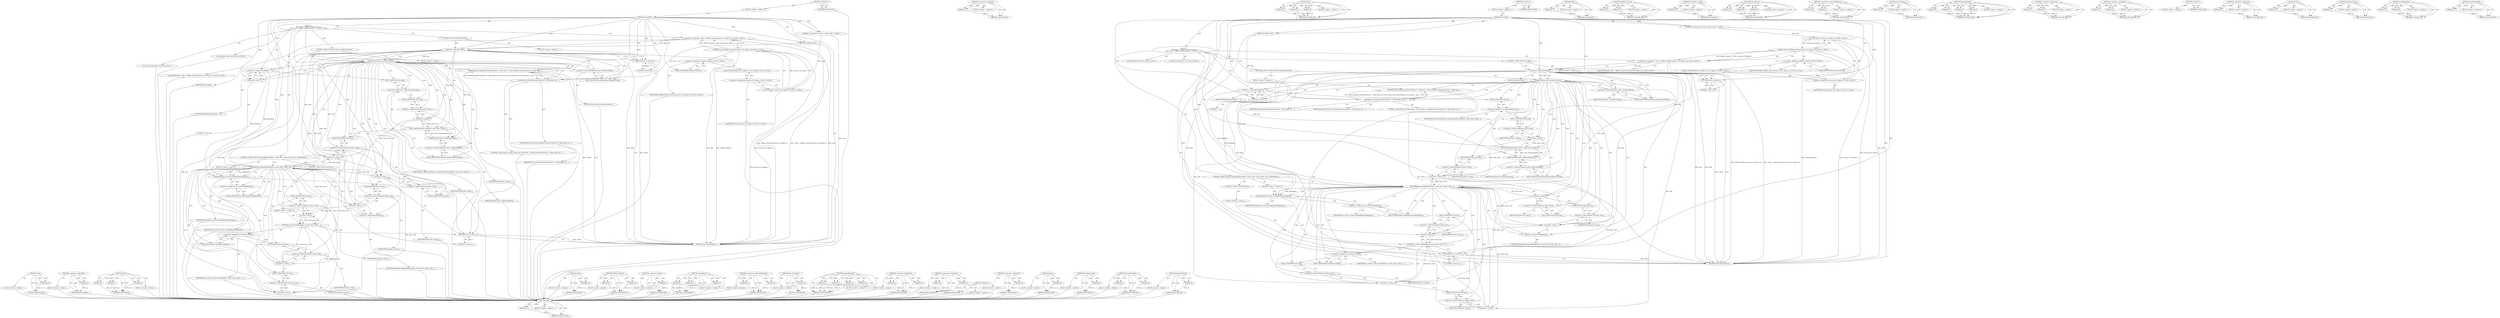 digraph "blobDataHandle" {
vulnerable_193 [label=<(METHOD,size)>];
vulnerable_194 [label=<(PARAM,p1)>];
vulnerable_195 [label=<(BLOCK,&lt;empty&gt;,&lt;empty&gt;)>];
vulnerable_196 [label=<(METHOD_RETURN,ANY)>];
vulnerable_145 [label=<(METHOD,&lt;operator&gt;.logicalNot)>];
vulnerable_146 [label=<(PARAM,p1)>];
vulnerable_147 [label=<(BLOCK,&lt;empty&gt;,&lt;empty&gt;)>];
vulnerable_148 [label=<(METHOD_RETURN,ANY)>];
vulnerable_168 [label=<(METHOD,add)>];
vulnerable_169 [label=<(PARAM,p1)>];
vulnerable_170 [label=<(PARAM,p2)>];
vulnerable_171 [label=<(PARAM,p3)>];
vulnerable_172 [label=<(BLOCK,&lt;empty&gt;,&lt;empty&gt;)>];
vulnerable_173 [label=<(METHOD_RETURN,ANY)>];
vulnerable_6 [label=<(METHOD,&lt;global&gt;)<SUB>1</SUB>>];
vulnerable_7 [label=<(BLOCK,&lt;empty&gt;,&lt;empty&gt;)<SUB>1</SUB>>];
vulnerable_8 [label=<(METHOD,writeBlob)<SUB>1</SUB>>];
vulnerable_9 [label="<(PARAM,v8::Handle&lt;v8::Value&gt; value)<SUB>1</SUB>>"];
vulnerable_10 [label=<(PARAM,StateBase* next)<SUB>1</SUB>>];
vulnerable_11 [label="<(BLOCK,{
        Blob* blob = V8Blob::toNative(value.A...,{
        Blob* blob = V8Blob::toNative(value.A...)<SUB>2</SUB>>"];
vulnerable_12 [label="<(LOCAL,Blob* blob: Blob*)<SUB>3</SUB>>"];
vulnerable_13 [label="<(&lt;operator&gt;.assignment,* blob = V8Blob::toNative(value.As&lt;v8::Object&gt;()))<SUB>3</SUB>>"];
vulnerable_14 [label="<(IDENTIFIER,blob,* blob = V8Blob::toNative(value.As&lt;v8::Object&gt;()))<SUB>3</SUB>>"];
vulnerable_15 [label="<(V8Blob.toNative,V8Blob::toNative(value.As&lt;v8::Object&gt;()))<SUB>3</SUB>>"];
vulnerable_16 [label="<(&lt;operator&gt;.fieldAccess,V8Blob::toNative)<SUB>3</SUB>>"];
vulnerable_17 [label="<(IDENTIFIER,V8Blob,V8Blob::toNative(value.As&lt;v8::Object&gt;()))<SUB>3</SUB>>"];
vulnerable_18 [label=<(FIELD_IDENTIFIER,toNative,toNative)<SUB>3</SUB>>];
vulnerable_19 [label="<(As&lt;v8.Object&gt;,value.As&lt;v8::Object&gt;())<SUB>3</SUB>>"];
vulnerable_20 [label="<(&lt;operator&gt;.fieldAccess,value.As&lt;v8::Object&gt;)<SUB>3</SUB>>"];
vulnerable_21 [label="<(IDENTIFIER,value,value.As&lt;v8::Object&gt;())<SUB>3</SUB>>"];
vulnerable_22 [label="<(FIELD_IDENTIFIER,As&lt;v8::Object&gt;,As&lt;v8::Object&gt;)<SUB>3</SUB>>"];
vulnerable_23 [label=<(CONTROL_STRUCTURE,IF,if (!blob))<SUB>4</SUB>>];
vulnerable_24 [label=<(&lt;operator&gt;.logicalNot,!blob)<SUB>4</SUB>>];
vulnerable_25 [label=<(IDENTIFIER,blob,!blob)<SUB>4</SUB>>];
vulnerable_26 [label=<(BLOCK,&lt;empty&gt;,&lt;empty&gt;)<SUB>5</SUB>>];
vulnerable_27 [label=<(RETURN,return 0;,return 0;)<SUB>5</SUB>>];
vulnerable_28 [label=<(LITERAL,0,return 0;)<SUB>5</SUB>>];
vulnerable_29 [label=<(CONTROL_STRUCTURE,IF,if (blob-&gt;hasBeenClosed()))<SUB>6</SUB>>];
vulnerable_30 [label=<(hasBeenClosed,blob-&gt;hasBeenClosed())<SUB>6</SUB>>];
vulnerable_31 [label=<(&lt;operator&gt;.indirectFieldAccess,blob-&gt;hasBeenClosed)<SUB>6</SUB>>];
vulnerable_32 [label=<(IDENTIFIER,blob,blob-&gt;hasBeenClosed())<SUB>6</SUB>>];
vulnerable_33 [label=<(FIELD_IDENTIFIER,hasBeenClosed,hasBeenClosed)<SUB>6</SUB>>];
vulnerable_34 [label=<(BLOCK,&lt;empty&gt;,&lt;empty&gt;)<SUB>7</SUB>>];
vulnerable_35 [label=<(RETURN,return handleError(DataCloneError, &quot;A Blob obje...,return handleError(DataCloneError, &quot;A Blob obje...)<SUB>7</SUB>>];
vulnerable_36 [label=<(handleError,handleError(DataCloneError, &quot;A Blob object has ...)<SUB>7</SUB>>];
vulnerable_37 [label=<(IDENTIFIER,DataCloneError,handleError(DataCloneError, &quot;A Blob object has ...)<SUB>7</SUB>>];
vulnerable_38 [label=<(LITERAL,&quot;A Blob object has been closed, and could there...,handleError(DataCloneError, &quot;A Blob object has ...)<SUB>7</SUB>>];
vulnerable_39 [label=<(IDENTIFIER,next,handleError(DataCloneError, &quot;A Blob object has ...)<SUB>7</SUB>>];
vulnerable_40 [label="<(LOCAL,int blobIndex: int)<SUB>8</SUB>>"];
vulnerable_41 [label=<(&lt;operator&gt;.assignment,blobIndex = -1)<SUB>8</SUB>>];
vulnerable_42 [label=<(IDENTIFIER,blobIndex,blobIndex = -1)<SUB>8</SUB>>];
vulnerable_43 [label=<(&lt;operator&gt;.minus,-1)<SUB>8</SUB>>];
vulnerable_44 [label=<(LITERAL,1,-1)<SUB>8</SUB>>];
vulnerable_45 [label=<(add,m_blobDataHandles.add(blob-&gt;uuid(), blob-&gt;blobD...)<SUB>9</SUB>>];
vulnerable_46 [label=<(&lt;operator&gt;.fieldAccess,m_blobDataHandles.add)<SUB>9</SUB>>];
vulnerable_47 [label=<(IDENTIFIER,m_blobDataHandles,m_blobDataHandles.add(blob-&gt;uuid(), blob-&gt;blobD...)<SUB>9</SUB>>];
vulnerable_48 [label=<(FIELD_IDENTIFIER,add,add)<SUB>9</SUB>>];
vulnerable_49 [label=<(uuid,blob-&gt;uuid())<SUB>9</SUB>>];
vulnerable_50 [label=<(&lt;operator&gt;.indirectFieldAccess,blob-&gt;uuid)<SUB>9</SUB>>];
vulnerable_51 [label=<(IDENTIFIER,blob,blob-&gt;uuid())<SUB>9</SUB>>];
vulnerable_52 [label=<(FIELD_IDENTIFIER,uuid,uuid)<SUB>9</SUB>>];
vulnerable_53 [label=<(blobDataHandle,blob-&gt;blobDataHandle())<SUB>9</SUB>>];
vulnerable_54 [label=<(&lt;operator&gt;.indirectFieldAccess,blob-&gt;blobDataHandle)<SUB>9</SUB>>];
vulnerable_55 [label=<(IDENTIFIER,blob,blob-&gt;blobDataHandle())<SUB>9</SUB>>];
vulnerable_56 [label=<(FIELD_IDENTIFIER,blobDataHandle,blobDataHandle)<SUB>9</SUB>>];
vulnerable_57 [label=<(CONTROL_STRUCTURE,IF,if (appendBlobInfo(blob-&gt;uuid(), blob-&gt;type(), blob-&gt;size(), &amp;blobIndex)))<SUB>10</SUB>>];
vulnerable_58 [label=<(appendBlobInfo,appendBlobInfo(blob-&gt;uuid(), blob-&gt;type(), blob...)<SUB>10</SUB>>];
vulnerable_59 [label=<(uuid,blob-&gt;uuid())<SUB>10</SUB>>];
vulnerable_60 [label=<(&lt;operator&gt;.indirectFieldAccess,blob-&gt;uuid)<SUB>10</SUB>>];
vulnerable_61 [label=<(IDENTIFIER,blob,blob-&gt;uuid())<SUB>10</SUB>>];
vulnerable_62 [label=<(FIELD_IDENTIFIER,uuid,uuid)<SUB>10</SUB>>];
vulnerable_63 [label=<(type,blob-&gt;type())<SUB>10</SUB>>];
vulnerable_64 [label=<(&lt;operator&gt;.indirectFieldAccess,blob-&gt;type)<SUB>10</SUB>>];
vulnerable_65 [label=<(IDENTIFIER,blob,blob-&gt;type())<SUB>10</SUB>>];
vulnerable_66 [label=<(FIELD_IDENTIFIER,type,type)<SUB>10</SUB>>];
vulnerable_67 [label=<(size,blob-&gt;size())<SUB>10</SUB>>];
vulnerable_68 [label=<(&lt;operator&gt;.indirectFieldAccess,blob-&gt;size)<SUB>10</SUB>>];
vulnerable_69 [label=<(IDENTIFIER,blob,blob-&gt;size())<SUB>10</SUB>>];
vulnerable_70 [label=<(FIELD_IDENTIFIER,size,size)<SUB>10</SUB>>];
vulnerable_71 [label=<(&lt;operator&gt;.addressOf,&amp;blobIndex)<SUB>10</SUB>>];
vulnerable_72 [label=<(IDENTIFIER,blobIndex,appendBlobInfo(blob-&gt;uuid(), blob-&gt;type(), blob...)<SUB>10</SUB>>];
vulnerable_73 [label=<(BLOCK,&lt;empty&gt;,&lt;empty&gt;)<SUB>11</SUB>>];
vulnerable_74 [label=<(writeBlobIndex,m_writer.writeBlobIndex(blobIndex))<SUB>11</SUB>>];
vulnerable_75 [label=<(&lt;operator&gt;.fieldAccess,m_writer.writeBlobIndex)<SUB>11</SUB>>];
vulnerable_76 [label=<(IDENTIFIER,m_writer,m_writer.writeBlobIndex(blobIndex))<SUB>11</SUB>>];
vulnerable_77 [label=<(FIELD_IDENTIFIER,writeBlobIndex,writeBlobIndex)<SUB>11</SUB>>];
vulnerable_78 [label=<(IDENTIFIER,blobIndex,m_writer.writeBlobIndex(blobIndex))<SUB>11</SUB>>];
vulnerable_79 [label=<(CONTROL_STRUCTURE,ELSE,else)<SUB>13</SUB>>];
vulnerable_80 [label=<(BLOCK,&lt;empty&gt;,&lt;empty&gt;)<SUB>13</SUB>>];
vulnerable_81 [label=<(writeBlob,m_writer.writeBlob(blob-&gt;uuid(), blob-&gt;type(), ...)<SUB>13</SUB>>];
vulnerable_82 [label=<(&lt;operator&gt;.fieldAccess,m_writer.writeBlob)<SUB>13</SUB>>];
vulnerable_83 [label=<(IDENTIFIER,m_writer,m_writer.writeBlob(blob-&gt;uuid(), blob-&gt;type(), ...)<SUB>13</SUB>>];
vulnerable_84 [label=<(FIELD_IDENTIFIER,writeBlob,writeBlob)<SUB>13</SUB>>];
vulnerable_85 [label=<(uuid,blob-&gt;uuid())<SUB>13</SUB>>];
vulnerable_86 [label=<(&lt;operator&gt;.indirectFieldAccess,blob-&gt;uuid)<SUB>13</SUB>>];
vulnerable_87 [label=<(IDENTIFIER,blob,blob-&gt;uuid())<SUB>13</SUB>>];
vulnerable_88 [label=<(FIELD_IDENTIFIER,uuid,uuid)<SUB>13</SUB>>];
vulnerable_89 [label=<(type,blob-&gt;type())<SUB>13</SUB>>];
vulnerable_90 [label=<(&lt;operator&gt;.indirectFieldAccess,blob-&gt;type)<SUB>13</SUB>>];
vulnerable_91 [label=<(IDENTIFIER,blob,blob-&gt;type())<SUB>13</SUB>>];
vulnerable_92 [label=<(FIELD_IDENTIFIER,type,type)<SUB>13</SUB>>];
vulnerable_93 [label=<(size,blob-&gt;size())<SUB>13</SUB>>];
vulnerable_94 [label=<(&lt;operator&gt;.indirectFieldAccess,blob-&gt;size)<SUB>13</SUB>>];
vulnerable_95 [label=<(IDENTIFIER,blob,blob-&gt;size())<SUB>13</SUB>>];
vulnerable_96 [label=<(FIELD_IDENTIFIER,size,size)<SUB>13</SUB>>];
vulnerable_97 [label=<(RETURN,return 0;,return 0;)<SUB>14</SUB>>];
vulnerable_98 [label=<(LITERAL,0,return 0;)<SUB>14</SUB>>];
vulnerable_99 [label=<(METHOD_RETURN,StateBase)<SUB>1</SUB>>];
vulnerable_101 [label=<(METHOD_RETURN,ANY)<SUB>1</SUB>>];
vulnerable_174 [label=<(METHOD,uuid)>];
vulnerable_175 [label=<(PARAM,p1)>];
vulnerable_176 [label=<(BLOCK,&lt;empty&gt;,&lt;empty&gt;)>];
vulnerable_177 [label=<(METHOD_RETURN,ANY)>];
vulnerable_131 [label=<(METHOD,V8Blob.toNative)>];
vulnerable_132 [label=<(PARAM,p1)>];
vulnerable_133 [label=<(PARAM,p2)>];
vulnerable_134 [label=<(BLOCK,&lt;empty&gt;,&lt;empty&gt;)>];
vulnerable_135 [label=<(METHOD_RETURN,ANY)>];
vulnerable_164 [label=<(METHOD,&lt;operator&gt;.minus)>];
vulnerable_165 [label=<(PARAM,p1)>];
vulnerable_166 [label=<(BLOCK,&lt;empty&gt;,&lt;empty&gt;)>];
vulnerable_167 [label=<(METHOD_RETURN,ANY)>];
vulnerable_158 [label=<(METHOD,handleError)>];
vulnerable_159 [label=<(PARAM,p1)>];
vulnerable_160 [label=<(PARAM,p2)>];
vulnerable_161 [label=<(PARAM,p3)>];
vulnerable_162 [label=<(BLOCK,&lt;empty&gt;,&lt;empty&gt;)>];
vulnerable_163 [label=<(METHOD_RETURN,ANY)>];
vulnerable_153 [label=<(METHOD,&lt;operator&gt;.indirectFieldAccess)>];
vulnerable_154 [label=<(PARAM,p1)>];
vulnerable_155 [label=<(PARAM,p2)>];
vulnerable_156 [label=<(BLOCK,&lt;empty&gt;,&lt;empty&gt;)>];
vulnerable_157 [label=<(METHOD_RETURN,ANY)>];
vulnerable_141 [label=<(METHOD,As&lt;v8.Object&gt;)>];
vulnerable_142 [label=<(PARAM,p1)>];
vulnerable_143 [label=<(BLOCK,&lt;empty&gt;,&lt;empty&gt;)>];
vulnerable_144 [label=<(METHOD_RETURN,ANY)>];
vulnerable_182 [label=<(METHOD,appendBlobInfo)>];
vulnerable_183 [label=<(PARAM,p1)>];
vulnerable_184 [label=<(PARAM,p2)>];
vulnerable_185 [label=<(PARAM,p3)>];
vulnerable_186 [label=<(PARAM,p4)>];
vulnerable_187 [label=<(BLOCK,&lt;empty&gt;,&lt;empty&gt;)>];
vulnerable_188 [label=<(METHOD_RETURN,ANY)>];
vulnerable_136 [label=<(METHOD,&lt;operator&gt;.fieldAccess)>];
vulnerable_137 [label=<(PARAM,p1)>];
vulnerable_138 [label=<(PARAM,p2)>];
vulnerable_139 [label=<(BLOCK,&lt;empty&gt;,&lt;empty&gt;)>];
vulnerable_140 [label=<(METHOD_RETURN,ANY)>];
vulnerable_126 [label=<(METHOD,&lt;operator&gt;.assignment)>];
vulnerable_127 [label=<(PARAM,p1)>];
vulnerable_128 [label=<(PARAM,p2)>];
vulnerable_129 [label=<(BLOCK,&lt;empty&gt;,&lt;empty&gt;)>];
vulnerable_130 [label=<(METHOD_RETURN,ANY)>];
vulnerable_120 [label=<(METHOD,&lt;global&gt;)<SUB>1</SUB>>];
vulnerable_121 [label=<(BLOCK,&lt;empty&gt;,&lt;empty&gt;)>];
vulnerable_122 [label=<(METHOD_RETURN,ANY)>];
vulnerable_197 [label=<(METHOD,&lt;operator&gt;.addressOf)>];
vulnerable_198 [label=<(PARAM,p1)>];
vulnerable_199 [label=<(BLOCK,&lt;empty&gt;,&lt;empty&gt;)>];
vulnerable_200 [label=<(METHOD_RETURN,ANY)>];
vulnerable_189 [label=<(METHOD,type)>];
vulnerable_190 [label=<(PARAM,p1)>];
vulnerable_191 [label=<(BLOCK,&lt;empty&gt;,&lt;empty&gt;)>];
vulnerable_192 [label=<(METHOD_RETURN,ANY)>];
vulnerable_149 [label=<(METHOD,hasBeenClosed)>];
vulnerable_150 [label=<(PARAM,p1)>];
vulnerable_151 [label=<(BLOCK,&lt;empty&gt;,&lt;empty&gt;)>];
vulnerable_152 [label=<(METHOD_RETURN,ANY)>];
vulnerable_201 [label=<(METHOD,writeBlobIndex)>];
vulnerable_202 [label=<(PARAM,p1)>];
vulnerable_203 [label=<(PARAM,p2)>];
vulnerable_204 [label=<(BLOCK,&lt;empty&gt;,&lt;empty&gt;)>];
vulnerable_205 [label=<(METHOD_RETURN,ANY)>];
vulnerable_178 [label=<(METHOD,blobDataHandle)>];
vulnerable_179 [label=<(PARAM,p1)>];
vulnerable_180 [label=<(BLOCK,&lt;empty&gt;,&lt;empty&gt;)>];
vulnerable_181 [label=<(METHOD_RETURN,ANY)>];
fixed_193 [label=<(METHOD,size)>];
fixed_194 [label=<(PARAM,p1)>];
fixed_195 [label=<(BLOCK,&lt;empty&gt;,&lt;empty&gt;)>];
fixed_196 [label=<(METHOD_RETURN,ANY)>];
fixed_145 [label=<(METHOD,&lt;operator&gt;.logicalNot)>];
fixed_146 [label=<(PARAM,p1)>];
fixed_147 [label=<(BLOCK,&lt;empty&gt;,&lt;empty&gt;)>];
fixed_148 [label=<(METHOD_RETURN,ANY)>];
fixed_168 [label=<(METHOD,set)>];
fixed_169 [label=<(PARAM,p1)>];
fixed_170 [label=<(PARAM,p2)>];
fixed_171 [label=<(PARAM,p3)>];
fixed_172 [label=<(BLOCK,&lt;empty&gt;,&lt;empty&gt;)>];
fixed_173 [label=<(METHOD_RETURN,ANY)>];
fixed_6 [label=<(METHOD,&lt;global&gt;)<SUB>1</SUB>>];
fixed_7 [label=<(BLOCK,&lt;empty&gt;,&lt;empty&gt;)<SUB>1</SUB>>];
fixed_8 [label=<(METHOD,writeBlob)<SUB>1</SUB>>];
fixed_9 [label="<(PARAM,v8::Handle&lt;v8::Value&gt; value)<SUB>1</SUB>>"];
fixed_10 [label=<(PARAM,StateBase* next)<SUB>1</SUB>>];
fixed_11 [label="<(BLOCK,{
        Blob* blob = V8Blob::toNative(value.A...,{
        Blob* blob = V8Blob::toNative(value.A...)<SUB>2</SUB>>"];
fixed_12 [label="<(LOCAL,Blob* blob: Blob*)<SUB>3</SUB>>"];
fixed_13 [label="<(&lt;operator&gt;.assignment,* blob = V8Blob::toNative(value.As&lt;v8::Object&gt;()))<SUB>3</SUB>>"];
fixed_14 [label="<(IDENTIFIER,blob,* blob = V8Blob::toNative(value.As&lt;v8::Object&gt;()))<SUB>3</SUB>>"];
fixed_15 [label="<(V8Blob.toNative,V8Blob::toNative(value.As&lt;v8::Object&gt;()))<SUB>3</SUB>>"];
fixed_16 [label="<(&lt;operator&gt;.fieldAccess,V8Blob::toNative)<SUB>3</SUB>>"];
fixed_17 [label="<(IDENTIFIER,V8Blob,V8Blob::toNative(value.As&lt;v8::Object&gt;()))<SUB>3</SUB>>"];
fixed_18 [label=<(FIELD_IDENTIFIER,toNative,toNative)<SUB>3</SUB>>];
fixed_19 [label="<(As&lt;v8.Object&gt;,value.As&lt;v8::Object&gt;())<SUB>3</SUB>>"];
fixed_20 [label="<(&lt;operator&gt;.fieldAccess,value.As&lt;v8::Object&gt;)<SUB>3</SUB>>"];
fixed_21 [label="<(IDENTIFIER,value,value.As&lt;v8::Object&gt;())<SUB>3</SUB>>"];
fixed_22 [label="<(FIELD_IDENTIFIER,As&lt;v8::Object&gt;,As&lt;v8::Object&gt;)<SUB>3</SUB>>"];
fixed_23 [label=<(CONTROL_STRUCTURE,IF,if (!blob))<SUB>4</SUB>>];
fixed_24 [label=<(&lt;operator&gt;.logicalNot,!blob)<SUB>4</SUB>>];
fixed_25 [label=<(IDENTIFIER,blob,!blob)<SUB>4</SUB>>];
fixed_26 [label=<(BLOCK,&lt;empty&gt;,&lt;empty&gt;)<SUB>5</SUB>>];
fixed_27 [label=<(RETURN,return 0;,return 0;)<SUB>5</SUB>>];
fixed_28 [label=<(LITERAL,0,return 0;)<SUB>5</SUB>>];
fixed_29 [label=<(CONTROL_STRUCTURE,IF,if (blob-&gt;hasBeenClosed()))<SUB>6</SUB>>];
fixed_30 [label=<(hasBeenClosed,blob-&gt;hasBeenClosed())<SUB>6</SUB>>];
fixed_31 [label=<(&lt;operator&gt;.indirectFieldAccess,blob-&gt;hasBeenClosed)<SUB>6</SUB>>];
fixed_32 [label=<(IDENTIFIER,blob,blob-&gt;hasBeenClosed())<SUB>6</SUB>>];
fixed_33 [label=<(FIELD_IDENTIFIER,hasBeenClosed,hasBeenClosed)<SUB>6</SUB>>];
fixed_34 [label=<(BLOCK,&lt;empty&gt;,&lt;empty&gt;)<SUB>7</SUB>>];
fixed_35 [label=<(RETURN,return handleError(DataCloneError, &quot;A Blob obje...,return handleError(DataCloneError, &quot;A Blob obje...)<SUB>7</SUB>>];
fixed_36 [label=<(handleError,handleError(DataCloneError, &quot;A Blob object has ...)<SUB>7</SUB>>];
fixed_37 [label=<(IDENTIFIER,DataCloneError,handleError(DataCloneError, &quot;A Blob object has ...)<SUB>7</SUB>>];
fixed_38 [label=<(LITERAL,&quot;A Blob object has been closed, and could there...,handleError(DataCloneError, &quot;A Blob object has ...)<SUB>7</SUB>>];
fixed_39 [label=<(IDENTIFIER,next,handleError(DataCloneError, &quot;A Blob object has ...)<SUB>7</SUB>>];
fixed_40 [label="<(LOCAL,int blobIndex: int)<SUB>8</SUB>>"];
fixed_41 [label=<(&lt;operator&gt;.assignment,blobIndex = -1)<SUB>8</SUB>>];
fixed_42 [label=<(IDENTIFIER,blobIndex,blobIndex = -1)<SUB>8</SUB>>];
fixed_43 [label=<(&lt;operator&gt;.minus,-1)<SUB>8</SUB>>];
fixed_44 [label=<(LITERAL,1,-1)<SUB>8</SUB>>];
fixed_45 [label=<(set,m_blobDataHandles.set(blob-&gt;uuid(), blob-&gt;blobD...)<SUB>9</SUB>>];
fixed_46 [label=<(&lt;operator&gt;.fieldAccess,m_blobDataHandles.set)<SUB>9</SUB>>];
fixed_47 [label=<(IDENTIFIER,m_blobDataHandles,m_blobDataHandles.set(blob-&gt;uuid(), blob-&gt;blobD...)<SUB>9</SUB>>];
fixed_48 [label=<(FIELD_IDENTIFIER,set,set)<SUB>9</SUB>>];
fixed_49 [label=<(uuid,blob-&gt;uuid())<SUB>9</SUB>>];
fixed_50 [label=<(&lt;operator&gt;.indirectFieldAccess,blob-&gt;uuid)<SUB>9</SUB>>];
fixed_51 [label=<(IDENTIFIER,blob,blob-&gt;uuid())<SUB>9</SUB>>];
fixed_52 [label=<(FIELD_IDENTIFIER,uuid,uuid)<SUB>9</SUB>>];
fixed_53 [label=<(blobDataHandle,blob-&gt;blobDataHandle())<SUB>9</SUB>>];
fixed_54 [label=<(&lt;operator&gt;.indirectFieldAccess,blob-&gt;blobDataHandle)<SUB>9</SUB>>];
fixed_55 [label=<(IDENTIFIER,blob,blob-&gt;blobDataHandle())<SUB>9</SUB>>];
fixed_56 [label=<(FIELD_IDENTIFIER,blobDataHandle,blobDataHandle)<SUB>9</SUB>>];
fixed_57 [label=<(CONTROL_STRUCTURE,IF,if (appendBlobInfo(blob-&gt;uuid(), blob-&gt;type(), blob-&gt;size(), &amp;blobIndex)))<SUB>10</SUB>>];
fixed_58 [label=<(appendBlobInfo,appendBlobInfo(blob-&gt;uuid(), blob-&gt;type(), blob...)<SUB>10</SUB>>];
fixed_59 [label=<(uuid,blob-&gt;uuid())<SUB>10</SUB>>];
fixed_60 [label=<(&lt;operator&gt;.indirectFieldAccess,blob-&gt;uuid)<SUB>10</SUB>>];
fixed_61 [label=<(IDENTIFIER,blob,blob-&gt;uuid())<SUB>10</SUB>>];
fixed_62 [label=<(FIELD_IDENTIFIER,uuid,uuid)<SUB>10</SUB>>];
fixed_63 [label=<(type,blob-&gt;type())<SUB>10</SUB>>];
fixed_64 [label=<(&lt;operator&gt;.indirectFieldAccess,blob-&gt;type)<SUB>10</SUB>>];
fixed_65 [label=<(IDENTIFIER,blob,blob-&gt;type())<SUB>10</SUB>>];
fixed_66 [label=<(FIELD_IDENTIFIER,type,type)<SUB>10</SUB>>];
fixed_67 [label=<(size,blob-&gt;size())<SUB>10</SUB>>];
fixed_68 [label=<(&lt;operator&gt;.indirectFieldAccess,blob-&gt;size)<SUB>10</SUB>>];
fixed_69 [label=<(IDENTIFIER,blob,blob-&gt;size())<SUB>10</SUB>>];
fixed_70 [label=<(FIELD_IDENTIFIER,size,size)<SUB>10</SUB>>];
fixed_71 [label=<(&lt;operator&gt;.addressOf,&amp;blobIndex)<SUB>10</SUB>>];
fixed_72 [label=<(IDENTIFIER,blobIndex,appendBlobInfo(blob-&gt;uuid(), blob-&gt;type(), blob...)<SUB>10</SUB>>];
fixed_73 [label=<(BLOCK,&lt;empty&gt;,&lt;empty&gt;)<SUB>11</SUB>>];
fixed_74 [label=<(writeBlobIndex,m_writer.writeBlobIndex(blobIndex))<SUB>11</SUB>>];
fixed_75 [label=<(&lt;operator&gt;.fieldAccess,m_writer.writeBlobIndex)<SUB>11</SUB>>];
fixed_76 [label=<(IDENTIFIER,m_writer,m_writer.writeBlobIndex(blobIndex))<SUB>11</SUB>>];
fixed_77 [label=<(FIELD_IDENTIFIER,writeBlobIndex,writeBlobIndex)<SUB>11</SUB>>];
fixed_78 [label=<(IDENTIFIER,blobIndex,m_writer.writeBlobIndex(blobIndex))<SUB>11</SUB>>];
fixed_79 [label=<(CONTROL_STRUCTURE,ELSE,else)<SUB>13</SUB>>];
fixed_80 [label=<(BLOCK,&lt;empty&gt;,&lt;empty&gt;)<SUB>13</SUB>>];
fixed_81 [label=<(writeBlob,m_writer.writeBlob(blob-&gt;uuid(), blob-&gt;type(), ...)<SUB>13</SUB>>];
fixed_82 [label=<(&lt;operator&gt;.fieldAccess,m_writer.writeBlob)<SUB>13</SUB>>];
fixed_83 [label=<(IDENTIFIER,m_writer,m_writer.writeBlob(blob-&gt;uuid(), blob-&gt;type(), ...)<SUB>13</SUB>>];
fixed_84 [label=<(FIELD_IDENTIFIER,writeBlob,writeBlob)<SUB>13</SUB>>];
fixed_85 [label=<(uuid,blob-&gt;uuid())<SUB>13</SUB>>];
fixed_86 [label=<(&lt;operator&gt;.indirectFieldAccess,blob-&gt;uuid)<SUB>13</SUB>>];
fixed_87 [label=<(IDENTIFIER,blob,blob-&gt;uuid())<SUB>13</SUB>>];
fixed_88 [label=<(FIELD_IDENTIFIER,uuid,uuid)<SUB>13</SUB>>];
fixed_89 [label=<(type,blob-&gt;type())<SUB>13</SUB>>];
fixed_90 [label=<(&lt;operator&gt;.indirectFieldAccess,blob-&gt;type)<SUB>13</SUB>>];
fixed_91 [label=<(IDENTIFIER,blob,blob-&gt;type())<SUB>13</SUB>>];
fixed_92 [label=<(FIELD_IDENTIFIER,type,type)<SUB>13</SUB>>];
fixed_93 [label=<(size,blob-&gt;size())<SUB>13</SUB>>];
fixed_94 [label=<(&lt;operator&gt;.indirectFieldAccess,blob-&gt;size)<SUB>13</SUB>>];
fixed_95 [label=<(IDENTIFIER,blob,blob-&gt;size())<SUB>13</SUB>>];
fixed_96 [label=<(FIELD_IDENTIFIER,size,size)<SUB>13</SUB>>];
fixed_97 [label=<(RETURN,return 0;,return 0;)<SUB>14</SUB>>];
fixed_98 [label=<(LITERAL,0,return 0;)<SUB>14</SUB>>];
fixed_99 [label=<(METHOD_RETURN,StateBase)<SUB>1</SUB>>];
fixed_101 [label=<(METHOD_RETURN,ANY)<SUB>1</SUB>>];
fixed_174 [label=<(METHOD,uuid)>];
fixed_175 [label=<(PARAM,p1)>];
fixed_176 [label=<(BLOCK,&lt;empty&gt;,&lt;empty&gt;)>];
fixed_177 [label=<(METHOD_RETURN,ANY)>];
fixed_131 [label=<(METHOD,V8Blob.toNative)>];
fixed_132 [label=<(PARAM,p1)>];
fixed_133 [label=<(PARAM,p2)>];
fixed_134 [label=<(BLOCK,&lt;empty&gt;,&lt;empty&gt;)>];
fixed_135 [label=<(METHOD_RETURN,ANY)>];
fixed_164 [label=<(METHOD,&lt;operator&gt;.minus)>];
fixed_165 [label=<(PARAM,p1)>];
fixed_166 [label=<(BLOCK,&lt;empty&gt;,&lt;empty&gt;)>];
fixed_167 [label=<(METHOD_RETURN,ANY)>];
fixed_158 [label=<(METHOD,handleError)>];
fixed_159 [label=<(PARAM,p1)>];
fixed_160 [label=<(PARAM,p2)>];
fixed_161 [label=<(PARAM,p3)>];
fixed_162 [label=<(BLOCK,&lt;empty&gt;,&lt;empty&gt;)>];
fixed_163 [label=<(METHOD_RETURN,ANY)>];
fixed_153 [label=<(METHOD,&lt;operator&gt;.indirectFieldAccess)>];
fixed_154 [label=<(PARAM,p1)>];
fixed_155 [label=<(PARAM,p2)>];
fixed_156 [label=<(BLOCK,&lt;empty&gt;,&lt;empty&gt;)>];
fixed_157 [label=<(METHOD_RETURN,ANY)>];
fixed_141 [label=<(METHOD,As&lt;v8.Object&gt;)>];
fixed_142 [label=<(PARAM,p1)>];
fixed_143 [label=<(BLOCK,&lt;empty&gt;,&lt;empty&gt;)>];
fixed_144 [label=<(METHOD_RETURN,ANY)>];
fixed_182 [label=<(METHOD,appendBlobInfo)>];
fixed_183 [label=<(PARAM,p1)>];
fixed_184 [label=<(PARAM,p2)>];
fixed_185 [label=<(PARAM,p3)>];
fixed_186 [label=<(PARAM,p4)>];
fixed_187 [label=<(BLOCK,&lt;empty&gt;,&lt;empty&gt;)>];
fixed_188 [label=<(METHOD_RETURN,ANY)>];
fixed_136 [label=<(METHOD,&lt;operator&gt;.fieldAccess)>];
fixed_137 [label=<(PARAM,p1)>];
fixed_138 [label=<(PARAM,p2)>];
fixed_139 [label=<(BLOCK,&lt;empty&gt;,&lt;empty&gt;)>];
fixed_140 [label=<(METHOD_RETURN,ANY)>];
fixed_126 [label=<(METHOD,&lt;operator&gt;.assignment)>];
fixed_127 [label=<(PARAM,p1)>];
fixed_128 [label=<(PARAM,p2)>];
fixed_129 [label=<(BLOCK,&lt;empty&gt;,&lt;empty&gt;)>];
fixed_130 [label=<(METHOD_RETURN,ANY)>];
fixed_120 [label=<(METHOD,&lt;global&gt;)<SUB>1</SUB>>];
fixed_121 [label=<(BLOCK,&lt;empty&gt;,&lt;empty&gt;)>];
fixed_122 [label=<(METHOD_RETURN,ANY)>];
fixed_197 [label=<(METHOD,&lt;operator&gt;.addressOf)>];
fixed_198 [label=<(PARAM,p1)>];
fixed_199 [label=<(BLOCK,&lt;empty&gt;,&lt;empty&gt;)>];
fixed_200 [label=<(METHOD_RETURN,ANY)>];
fixed_189 [label=<(METHOD,type)>];
fixed_190 [label=<(PARAM,p1)>];
fixed_191 [label=<(BLOCK,&lt;empty&gt;,&lt;empty&gt;)>];
fixed_192 [label=<(METHOD_RETURN,ANY)>];
fixed_149 [label=<(METHOD,hasBeenClosed)>];
fixed_150 [label=<(PARAM,p1)>];
fixed_151 [label=<(BLOCK,&lt;empty&gt;,&lt;empty&gt;)>];
fixed_152 [label=<(METHOD_RETURN,ANY)>];
fixed_201 [label=<(METHOD,writeBlobIndex)>];
fixed_202 [label=<(PARAM,p1)>];
fixed_203 [label=<(PARAM,p2)>];
fixed_204 [label=<(BLOCK,&lt;empty&gt;,&lt;empty&gt;)>];
fixed_205 [label=<(METHOD_RETURN,ANY)>];
fixed_178 [label=<(METHOD,blobDataHandle)>];
fixed_179 [label=<(PARAM,p1)>];
fixed_180 [label=<(BLOCK,&lt;empty&gt;,&lt;empty&gt;)>];
fixed_181 [label=<(METHOD_RETURN,ANY)>];
vulnerable_193 -> vulnerable_194  [key=0, label="AST: "];
vulnerable_193 -> vulnerable_194  [key=1, label="DDG: "];
vulnerable_193 -> vulnerable_195  [key=0, label="AST: "];
vulnerable_193 -> vulnerable_196  [key=0, label="AST: "];
vulnerable_193 -> vulnerable_196  [key=1, label="CFG: "];
vulnerable_194 -> vulnerable_196  [key=0, label="DDG: p1"];
vulnerable_195 -> fixed_193  [key=0];
vulnerable_196 -> fixed_193  [key=0];
vulnerable_145 -> vulnerable_146  [key=0, label="AST: "];
vulnerable_145 -> vulnerable_146  [key=1, label="DDG: "];
vulnerable_145 -> vulnerable_147  [key=0, label="AST: "];
vulnerable_145 -> vulnerable_148  [key=0, label="AST: "];
vulnerable_145 -> vulnerable_148  [key=1, label="CFG: "];
vulnerable_146 -> vulnerable_148  [key=0, label="DDG: p1"];
vulnerable_147 -> fixed_193  [key=0];
vulnerable_148 -> fixed_193  [key=0];
vulnerable_168 -> vulnerable_169  [key=0, label="AST: "];
vulnerable_168 -> vulnerable_169  [key=1, label="DDG: "];
vulnerable_168 -> vulnerable_172  [key=0, label="AST: "];
vulnerable_168 -> vulnerable_170  [key=0, label="AST: "];
vulnerable_168 -> vulnerable_170  [key=1, label="DDG: "];
vulnerable_168 -> vulnerable_173  [key=0, label="AST: "];
vulnerable_168 -> vulnerable_173  [key=1, label="CFG: "];
vulnerable_168 -> vulnerable_171  [key=0, label="AST: "];
vulnerable_168 -> vulnerable_171  [key=1, label="DDG: "];
vulnerable_169 -> vulnerable_173  [key=0, label="DDG: p1"];
vulnerable_170 -> vulnerable_173  [key=0, label="DDG: p2"];
vulnerable_171 -> vulnerable_173  [key=0, label="DDG: p3"];
vulnerable_172 -> fixed_193  [key=0];
vulnerable_173 -> fixed_193  [key=0];
vulnerable_6 -> vulnerable_7  [key=0, label="AST: "];
vulnerable_6 -> vulnerable_101  [key=0, label="AST: "];
vulnerable_6 -> vulnerable_101  [key=1, label="CFG: "];
vulnerable_7 -> vulnerable_8  [key=0, label="AST: "];
vulnerable_8 -> vulnerable_9  [key=0, label="AST: "];
vulnerable_8 -> vulnerable_9  [key=1, label="DDG: "];
vulnerable_8 -> vulnerable_10  [key=0, label="AST: "];
vulnerable_8 -> vulnerable_10  [key=1, label="DDG: "];
vulnerable_8 -> vulnerable_11  [key=0, label="AST: "];
vulnerable_8 -> vulnerable_99  [key=0, label="AST: "];
vulnerable_8 -> vulnerable_18  [key=0, label="CFG: "];
vulnerable_8 -> vulnerable_97  [key=0, label="DDG: "];
vulnerable_8 -> vulnerable_98  [key=0, label="DDG: "];
vulnerable_8 -> vulnerable_24  [key=0, label="DDG: "];
vulnerable_8 -> vulnerable_27  [key=0, label="DDG: "];
vulnerable_8 -> vulnerable_43  [key=0, label="DDG: "];
vulnerable_8 -> vulnerable_58  [key=0, label="DDG: "];
vulnerable_8 -> vulnerable_28  [key=0, label="DDG: "];
vulnerable_8 -> vulnerable_74  [key=0, label="DDG: "];
vulnerable_8 -> vulnerable_36  [key=0, label="DDG: "];
vulnerable_9 -> vulnerable_99  [key=0, label="DDG: value"];
vulnerable_9 -> vulnerable_19  [key=0, label="DDG: value"];
vulnerable_10 -> vulnerable_99  [key=0, label="DDG: next"];
vulnerable_10 -> vulnerable_36  [key=0, label="DDG: next"];
vulnerable_11 -> vulnerable_12  [key=0, label="AST: "];
vulnerable_11 -> vulnerable_13  [key=0, label="AST: "];
vulnerable_11 -> vulnerable_23  [key=0, label="AST: "];
vulnerable_11 -> vulnerable_29  [key=0, label="AST: "];
vulnerable_11 -> vulnerable_40  [key=0, label="AST: "];
vulnerable_11 -> vulnerable_41  [key=0, label="AST: "];
vulnerable_11 -> vulnerable_45  [key=0, label="AST: "];
vulnerable_11 -> vulnerable_57  [key=0, label="AST: "];
vulnerable_11 -> vulnerable_97  [key=0, label="AST: "];
vulnerable_12 -> fixed_193  [key=0];
vulnerable_13 -> vulnerable_14  [key=0, label="AST: "];
vulnerable_13 -> vulnerable_15  [key=0, label="AST: "];
vulnerable_13 -> vulnerable_24  [key=0, label="CFG: "];
vulnerable_13 -> vulnerable_24  [key=1, label="DDG: blob"];
vulnerable_13 -> vulnerable_99  [key=0, label="DDG: V8Blob::toNative(value.As&lt;v8::Object&gt;())"];
vulnerable_13 -> vulnerable_99  [key=1, label="DDG: * blob = V8Blob::toNative(value.As&lt;v8::Object&gt;())"];
vulnerable_14 -> fixed_193  [key=0];
vulnerable_15 -> vulnerable_16  [key=0, label="AST: "];
vulnerable_15 -> vulnerable_19  [key=0, label="AST: "];
vulnerable_15 -> vulnerable_13  [key=0, label="CFG: "];
vulnerable_15 -> vulnerable_13  [key=1, label="DDG: V8Blob::toNative"];
vulnerable_15 -> vulnerable_13  [key=2, label="DDG: value.As&lt;v8::Object&gt;()"];
vulnerable_15 -> vulnerable_99  [key=0, label="DDG: V8Blob::toNative"];
vulnerable_15 -> vulnerable_99  [key=1, label="DDG: value.As&lt;v8::Object&gt;()"];
vulnerable_16 -> vulnerable_17  [key=0, label="AST: "];
vulnerable_16 -> vulnerable_18  [key=0, label="AST: "];
vulnerable_16 -> vulnerable_22  [key=0, label="CFG: "];
vulnerable_17 -> fixed_193  [key=0];
vulnerable_18 -> vulnerable_16  [key=0, label="CFG: "];
vulnerable_19 -> vulnerable_20  [key=0, label="AST: "];
vulnerable_19 -> vulnerable_15  [key=0, label="CFG: "];
vulnerable_19 -> vulnerable_15  [key=1, label="DDG: value.As&lt;v8::Object&gt;"];
vulnerable_19 -> vulnerable_99  [key=0, label="DDG: value.As&lt;v8::Object&gt;"];
vulnerable_20 -> vulnerable_21  [key=0, label="AST: "];
vulnerable_20 -> vulnerable_22  [key=0, label="AST: "];
vulnerable_20 -> vulnerable_19  [key=0, label="CFG: "];
vulnerable_21 -> fixed_193  [key=0];
vulnerable_22 -> vulnerable_20  [key=0, label="CFG: "];
vulnerable_23 -> vulnerable_24  [key=0, label="AST: "];
vulnerable_23 -> vulnerable_26  [key=0, label="AST: "];
vulnerable_24 -> vulnerable_25  [key=0, label="AST: "];
vulnerable_24 -> vulnerable_27  [key=0, label="CFG: "];
vulnerable_24 -> vulnerable_27  [key=1, label="CDG: "];
vulnerable_24 -> vulnerable_33  [key=0, label="CFG: "];
vulnerable_24 -> vulnerable_33  [key=1, label="CDG: "];
vulnerable_24 -> vulnerable_99  [key=0, label="DDG: blob"];
vulnerable_24 -> vulnerable_99  [key=1, label="DDG: !blob"];
vulnerable_24 -> vulnerable_30  [key=0, label="DDG: blob"];
vulnerable_24 -> vulnerable_30  [key=1, label="CDG: "];
vulnerable_24 -> vulnerable_49  [key=0, label="DDG: blob"];
vulnerable_24 -> vulnerable_53  [key=0, label="DDG: blob"];
vulnerable_24 -> vulnerable_59  [key=0, label="DDG: blob"];
vulnerable_24 -> vulnerable_63  [key=0, label="DDG: blob"];
vulnerable_24 -> vulnerable_67  [key=0, label="DDG: blob"];
vulnerable_24 -> vulnerable_85  [key=0, label="DDG: blob"];
vulnerable_24 -> vulnerable_89  [key=0, label="DDG: blob"];
vulnerable_24 -> vulnerable_93  [key=0, label="DDG: blob"];
vulnerable_24 -> vulnerable_31  [key=0, label="CDG: "];
vulnerable_25 -> fixed_193  [key=0];
vulnerable_26 -> vulnerable_27  [key=0, label="AST: "];
vulnerable_27 -> vulnerable_28  [key=0, label="AST: "];
vulnerable_27 -> vulnerable_99  [key=0, label="CFG: "];
vulnerable_27 -> vulnerable_99  [key=1, label="DDG: &lt;RET&gt;"];
vulnerable_28 -> vulnerable_27  [key=0, label="DDG: 0"];
vulnerable_29 -> vulnerable_30  [key=0, label="AST: "];
vulnerable_29 -> vulnerable_34  [key=0, label="AST: "];
vulnerable_30 -> vulnerable_31  [key=0, label="AST: "];
vulnerable_30 -> vulnerable_36  [key=0, label="CFG: "];
vulnerable_30 -> vulnerable_36  [key=1, label="CDG: "];
vulnerable_30 -> vulnerable_43  [key=0, label="CFG: "];
vulnerable_30 -> vulnerable_43  [key=1, label="CDG: "];
vulnerable_30 -> vulnerable_48  [key=0, label="CDG: "];
vulnerable_30 -> vulnerable_68  [key=0, label="CDG: "];
vulnerable_30 -> vulnerable_49  [key=0, label="CDG: "];
vulnerable_30 -> vulnerable_60  [key=0, label="CDG: "];
vulnerable_30 -> vulnerable_64  [key=0, label="CDG: "];
vulnerable_30 -> vulnerable_66  [key=0, label="CDG: "];
vulnerable_30 -> vulnerable_52  [key=0, label="CDG: "];
vulnerable_30 -> vulnerable_46  [key=0, label="CDG: "];
vulnerable_30 -> vulnerable_56  [key=0, label="CDG: "];
vulnerable_30 -> vulnerable_67  [key=0, label="CDG: "];
vulnerable_30 -> vulnerable_45  [key=0, label="CDG: "];
vulnerable_30 -> vulnerable_50  [key=0, label="CDG: "];
vulnerable_30 -> vulnerable_59  [key=0, label="CDG: "];
vulnerable_30 -> vulnerable_97  [key=0, label="CDG: "];
vulnerable_30 -> vulnerable_35  [key=0, label="CDG: "];
vulnerable_30 -> vulnerable_54  [key=0, label="CDG: "];
vulnerable_30 -> vulnerable_58  [key=0, label="CDG: "];
vulnerable_30 -> vulnerable_71  [key=0, label="CDG: "];
vulnerable_30 -> vulnerable_53  [key=0, label="CDG: "];
vulnerable_30 -> vulnerable_41  [key=0, label="CDG: "];
vulnerable_30 -> vulnerable_70  [key=0, label="CDG: "];
vulnerable_30 -> vulnerable_63  [key=0, label="CDG: "];
vulnerable_30 -> vulnerable_62  [key=0, label="CDG: "];
vulnerable_31 -> vulnerable_32  [key=0, label="AST: "];
vulnerable_31 -> vulnerable_33  [key=0, label="AST: "];
vulnerable_31 -> vulnerable_30  [key=0, label="CFG: "];
vulnerable_32 -> fixed_193  [key=0];
vulnerable_33 -> vulnerable_31  [key=0, label="CFG: "];
vulnerable_34 -> vulnerable_35  [key=0, label="AST: "];
vulnerable_35 -> vulnerable_36  [key=0, label="AST: "];
vulnerable_35 -> vulnerable_99  [key=0, label="CFG: "];
vulnerable_35 -> vulnerable_99  [key=1, label="DDG: &lt;RET&gt;"];
vulnerable_36 -> vulnerable_37  [key=0, label="AST: "];
vulnerable_36 -> vulnerable_38  [key=0, label="AST: "];
vulnerable_36 -> vulnerable_39  [key=0, label="AST: "];
vulnerable_36 -> vulnerable_35  [key=0, label="CFG: "];
vulnerable_36 -> vulnerable_35  [key=1, label="DDG: handleError(DataCloneError, &quot;A Blob object has been closed, and could therefore not be cloned.&quot;, next)"];
vulnerable_37 -> fixed_193  [key=0];
vulnerable_38 -> fixed_193  [key=0];
vulnerable_39 -> fixed_193  [key=0];
vulnerable_40 -> fixed_193  [key=0];
vulnerable_41 -> vulnerable_42  [key=0, label="AST: "];
vulnerable_41 -> vulnerable_43  [key=0, label="AST: "];
vulnerable_41 -> vulnerable_48  [key=0, label="CFG: "];
vulnerable_41 -> vulnerable_58  [key=0, label="DDG: blobIndex"];
vulnerable_41 -> vulnerable_74  [key=0, label="DDG: blobIndex"];
vulnerable_42 -> fixed_193  [key=0];
vulnerable_43 -> vulnerable_44  [key=0, label="AST: "];
vulnerable_43 -> vulnerable_41  [key=0, label="CFG: "];
vulnerable_43 -> vulnerable_41  [key=1, label="DDG: 1"];
vulnerable_44 -> fixed_193  [key=0];
vulnerable_45 -> vulnerable_46  [key=0, label="AST: "];
vulnerable_45 -> vulnerable_49  [key=0, label="AST: "];
vulnerable_45 -> vulnerable_53  [key=0, label="AST: "];
vulnerable_45 -> vulnerable_62  [key=0, label="CFG: "];
vulnerable_46 -> vulnerable_47  [key=0, label="AST: "];
vulnerable_46 -> vulnerable_48  [key=0, label="AST: "];
vulnerable_46 -> vulnerable_52  [key=0, label="CFG: "];
vulnerable_47 -> fixed_193  [key=0];
vulnerable_48 -> vulnerable_46  [key=0, label="CFG: "];
vulnerable_49 -> vulnerable_50  [key=0, label="AST: "];
vulnerable_49 -> vulnerable_56  [key=0, label="CFG: "];
vulnerable_49 -> vulnerable_45  [key=0, label="DDG: blob-&gt;uuid"];
vulnerable_49 -> vulnerable_59  [key=0, label="DDG: blob-&gt;uuid"];
vulnerable_50 -> vulnerable_51  [key=0, label="AST: "];
vulnerable_50 -> vulnerable_52  [key=0, label="AST: "];
vulnerable_50 -> vulnerable_49  [key=0, label="CFG: "];
vulnerable_51 -> fixed_193  [key=0];
vulnerable_52 -> vulnerable_50  [key=0, label="CFG: "];
vulnerable_53 -> vulnerable_54  [key=0, label="AST: "];
vulnerable_53 -> vulnerable_45  [key=0, label="CFG: "];
vulnerable_53 -> vulnerable_45  [key=1, label="DDG: blob-&gt;blobDataHandle"];
vulnerable_54 -> vulnerable_55  [key=0, label="AST: "];
vulnerable_54 -> vulnerable_56  [key=0, label="AST: "];
vulnerable_54 -> vulnerable_53  [key=0, label="CFG: "];
vulnerable_55 -> fixed_193  [key=0];
vulnerable_56 -> vulnerable_54  [key=0, label="CFG: "];
vulnerable_57 -> vulnerable_58  [key=0, label="AST: "];
vulnerable_57 -> vulnerable_73  [key=0, label="AST: "];
vulnerable_57 -> vulnerable_79  [key=0, label="AST: "];
vulnerable_58 -> vulnerable_59  [key=0, label="AST: "];
vulnerable_58 -> vulnerable_63  [key=0, label="AST: "];
vulnerable_58 -> vulnerable_67  [key=0, label="AST: "];
vulnerable_58 -> vulnerable_71  [key=0, label="AST: "];
vulnerable_58 -> vulnerable_77  [key=0, label="CFG: "];
vulnerable_58 -> vulnerable_77  [key=1, label="CDG: "];
vulnerable_58 -> vulnerable_84  [key=0, label="CFG: "];
vulnerable_58 -> vulnerable_84  [key=1, label="CDG: "];
vulnerable_58 -> vulnerable_74  [key=0, label="DDG: &amp;blobIndex"];
vulnerable_58 -> vulnerable_74  [key=1, label="CDG: "];
vulnerable_58 -> vulnerable_94  [key=0, label="CDG: "];
vulnerable_58 -> vulnerable_96  [key=0, label="CDG: "];
vulnerable_58 -> vulnerable_89  [key=0, label="CDG: "];
vulnerable_58 -> vulnerable_75  [key=0, label="CDG: "];
vulnerable_58 -> vulnerable_81  [key=0, label="CDG: "];
vulnerable_58 -> vulnerable_85  [key=0, label="CDG: "];
vulnerable_58 -> vulnerable_92  [key=0, label="CDG: "];
vulnerable_58 -> vulnerable_82  [key=0, label="CDG: "];
vulnerable_58 -> vulnerable_93  [key=0, label="CDG: "];
vulnerable_58 -> vulnerable_90  [key=0, label="CDG: "];
vulnerable_58 -> vulnerable_88  [key=0, label="CDG: "];
vulnerable_58 -> vulnerable_86  [key=0, label="CDG: "];
vulnerable_59 -> vulnerable_60  [key=0, label="AST: "];
vulnerable_59 -> vulnerable_66  [key=0, label="CFG: "];
vulnerable_59 -> vulnerable_58  [key=0, label="DDG: blob-&gt;uuid"];
vulnerable_59 -> vulnerable_85  [key=0, label="DDG: blob-&gt;uuid"];
vulnerable_60 -> vulnerable_61  [key=0, label="AST: "];
vulnerable_60 -> vulnerable_62  [key=0, label="AST: "];
vulnerable_60 -> vulnerable_59  [key=0, label="CFG: "];
vulnerable_61 -> fixed_193  [key=0];
vulnerable_62 -> vulnerable_60  [key=0, label="CFG: "];
vulnerable_63 -> vulnerable_64  [key=0, label="AST: "];
vulnerable_63 -> vulnerable_70  [key=0, label="CFG: "];
vulnerable_63 -> vulnerable_58  [key=0, label="DDG: blob-&gt;type"];
vulnerable_63 -> vulnerable_89  [key=0, label="DDG: blob-&gt;type"];
vulnerable_64 -> vulnerable_65  [key=0, label="AST: "];
vulnerable_64 -> vulnerable_66  [key=0, label="AST: "];
vulnerable_64 -> vulnerable_63  [key=0, label="CFG: "];
vulnerable_65 -> fixed_193  [key=0];
vulnerable_66 -> vulnerable_64  [key=0, label="CFG: "];
vulnerable_67 -> vulnerable_68  [key=0, label="AST: "];
vulnerable_67 -> vulnerable_71  [key=0, label="CFG: "];
vulnerable_67 -> vulnerable_58  [key=0, label="DDG: blob-&gt;size"];
vulnerable_67 -> vulnerable_93  [key=0, label="DDG: blob-&gt;size"];
vulnerable_68 -> vulnerable_69  [key=0, label="AST: "];
vulnerable_68 -> vulnerable_70  [key=0, label="AST: "];
vulnerable_68 -> vulnerable_67  [key=0, label="CFG: "];
vulnerable_69 -> fixed_193  [key=0];
vulnerable_70 -> vulnerable_68  [key=0, label="CFG: "];
vulnerable_71 -> vulnerable_72  [key=0, label="AST: "];
vulnerable_71 -> vulnerable_58  [key=0, label="CFG: "];
vulnerable_72 -> fixed_193  [key=0];
vulnerable_73 -> vulnerable_74  [key=0, label="AST: "];
vulnerable_74 -> vulnerable_75  [key=0, label="AST: "];
vulnerable_74 -> vulnerable_78  [key=0, label="AST: "];
vulnerable_74 -> vulnerable_97  [key=0, label="CFG: "];
vulnerable_75 -> vulnerable_76  [key=0, label="AST: "];
vulnerable_75 -> vulnerable_77  [key=0, label="AST: "];
vulnerable_75 -> vulnerable_74  [key=0, label="CFG: "];
vulnerable_76 -> fixed_193  [key=0];
vulnerable_77 -> vulnerable_75  [key=0, label="CFG: "];
vulnerable_78 -> fixed_193  [key=0];
vulnerable_79 -> vulnerable_80  [key=0, label="AST: "];
vulnerable_80 -> vulnerable_81  [key=0, label="AST: "];
vulnerable_81 -> vulnerable_82  [key=0, label="AST: "];
vulnerable_81 -> vulnerable_85  [key=0, label="AST: "];
vulnerable_81 -> vulnerable_89  [key=0, label="AST: "];
vulnerable_81 -> vulnerable_93  [key=0, label="AST: "];
vulnerable_81 -> vulnerable_97  [key=0, label="CFG: "];
vulnerable_82 -> vulnerable_83  [key=0, label="AST: "];
vulnerable_82 -> vulnerable_84  [key=0, label="AST: "];
vulnerable_82 -> vulnerable_88  [key=0, label="CFG: "];
vulnerable_83 -> fixed_193  [key=0];
vulnerable_84 -> vulnerable_82  [key=0, label="CFG: "];
vulnerable_85 -> vulnerable_86  [key=0, label="AST: "];
vulnerable_85 -> vulnerable_92  [key=0, label="CFG: "];
vulnerable_85 -> vulnerable_81  [key=0, label="DDG: blob-&gt;uuid"];
vulnerable_86 -> vulnerable_87  [key=0, label="AST: "];
vulnerable_86 -> vulnerable_88  [key=0, label="AST: "];
vulnerable_86 -> vulnerable_85  [key=0, label="CFG: "];
vulnerable_87 -> fixed_193  [key=0];
vulnerable_88 -> vulnerable_86  [key=0, label="CFG: "];
vulnerable_89 -> vulnerable_90  [key=0, label="AST: "];
vulnerable_89 -> vulnerable_96  [key=0, label="CFG: "];
vulnerable_89 -> vulnerable_81  [key=0, label="DDG: blob-&gt;type"];
vulnerable_90 -> vulnerable_91  [key=0, label="AST: "];
vulnerable_90 -> vulnerable_92  [key=0, label="AST: "];
vulnerable_90 -> vulnerable_89  [key=0, label="CFG: "];
vulnerable_91 -> fixed_193  [key=0];
vulnerable_92 -> vulnerable_90  [key=0, label="CFG: "];
vulnerable_93 -> vulnerable_94  [key=0, label="AST: "];
vulnerable_93 -> vulnerable_81  [key=0, label="CFG: "];
vulnerable_93 -> vulnerable_81  [key=1, label="DDG: blob-&gt;size"];
vulnerable_94 -> vulnerable_95  [key=0, label="AST: "];
vulnerable_94 -> vulnerable_96  [key=0, label="AST: "];
vulnerable_94 -> vulnerable_93  [key=0, label="CFG: "];
vulnerable_95 -> fixed_193  [key=0];
vulnerable_96 -> vulnerable_94  [key=0, label="CFG: "];
vulnerable_97 -> vulnerable_98  [key=0, label="AST: "];
vulnerable_97 -> vulnerable_99  [key=0, label="CFG: "];
vulnerable_97 -> vulnerable_99  [key=1, label="DDG: &lt;RET&gt;"];
vulnerable_98 -> vulnerable_97  [key=0, label="DDG: 0"];
vulnerable_99 -> fixed_193  [key=0];
vulnerable_101 -> fixed_193  [key=0];
vulnerable_174 -> vulnerable_175  [key=0, label="AST: "];
vulnerable_174 -> vulnerable_175  [key=1, label="DDG: "];
vulnerable_174 -> vulnerable_176  [key=0, label="AST: "];
vulnerable_174 -> vulnerable_177  [key=0, label="AST: "];
vulnerable_174 -> vulnerable_177  [key=1, label="CFG: "];
vulnerable_175 -> vulnerable_177  [key=0, label="DDG: p1"];
vulnerable_176 -> fixed_193  [key=0];
vulnerable_177 -> fixed_193  [key=0];
vulnerable_131 -> vulnerable_132  [key=0, label="AST: "];
vulnerable_131 -> vulnerable_132  [key=1, label="DDG: "];
vulnerable_131 -> vulnerable_134  [key=0, label="AST: "];
vulnerable_131 -> vulnerable_133  [key=0, label="AST: "];
vulnerable_131 -> vulnerable_133  [key=1, label="DDG: "];
vulnerable_131 -> vulnerable_135  [key=0, label="AST: "];
vulnerable_131 -> vulnerable_135  [key=1, label="CFG: "];
vulnerable_132 -> vulnerable_135  [key=0, label="DDG: p1"];
vulnerable_133 -> vulnerable_135  [key=0, label="DDG: p2"];
vulnerable_134 -> fixed_193  [key=0];
vulnerable_135 -> fixed_193  [key=0];
vulnerable_164 -> vulnerable_165  [key=0, label="AST: "];
vulnerable_164 -> vulnerable_165  [key=1, label="DDG: "];
vulnerable_164 -> vulnerable_166  [key=0, label="AST: "];
vulnerable_164 -> vulnerable_167  [key=0, label="AST: "];
vulnerable_164 -> vulnerable_167  [key=1, label="CFG: "];
vulnerable_165 -> vulnerable_167  [key=0, label="DDG: p1"];
vulnerable_166 -> fixed_193  [key=0];
vulnerable_167 -> fixed_193  [key=0];
vulnerable_158 -> vulnerable_159  [key=0, label="AST: "];
vulnerable_158 -> vulnerable_159  [key=1, label="DDG: "];
vulnerable_158 -> vulnerable_162  [key=0, label="AST: "];
vulnerable_158 -> vulnerable_160  [key=0, label="AST: "];
vulnerable_158 -> vulnerable_160  [key=1, label="DDG: "];
vulnerable_158 -> vulnerable_163  [key=0, label="AST: "];
vulnerable_158 -> vulnerable_163  [key=1, label="CFG: "];
vulnerable_158 -> vulnerable_161  [key=0, label="AST: "];
vulnerable_158 -> vulnerable_161  [key=1, label="DDG: "];
vulnerable_159 -> vulnerable_163  [key=0, label="DDG: p1"];
vulnerable_160 -> vulnerable_163  [key=0, label="DDG: p2"];
vulnerable_161 -> vulnerable_163  [key=0, label="DDG: p3"];
vulnerable_162 -> fixed_193  [key=0];
vulnerable_163 -> fixed_193  [key=0];
vulnerable_153 -> vulnerable_154  [key=0, label="AST: "];
vulnerable_153 -> vulnerable_154  [key=1, label="DDG: "];
vulnerable_153 -> vulnerable_156  [key=0, label="AST: "];
vulnerable_153 -> vulnerable_155  [key=0, label="AST: "];
vulnerable_153 -> vulnerable_155  [key=1, label="DDG: "];
vulnerable_153 -> vulnerable_157  [key=0, label="AST: "];
vulnerable_153 -> vulnerable_157  [key=1, label="CFG: "];
vulnerable_154 -> vulnerable_157  [key=0, label="DDG: p1"];
vulnerable_155 -> vulnerable_157  [key=0, label="DDG: p2"];
vulnerable_156 -> fixed_193  [key=0];
vulnerable_157 -> fixed_193  [key=0];
vulnerable_141 -> vulnerable_142  [key=0, label="AST: "];
vulnerable_141 -> vulnerable_142  [key=1, label="DDG: "];
vulnerable_141 -> vulnerable_143  [key=0, label="AST: "];
vulnerable_141 -> vulnerable_144  [key=0, label="AST: "];
vulnerable_141 -> vulnerable_144  [key=1, label="CFG: "];
vulnerable_142 -> vulnerable_144  [key=0, label="DDG: p1"];
vulnerable_143 -> fixed_193  [key=0];
vulnerable_144 -> fixed_193  [key=0];
vulnerable_182 -> vulnerable_183  [key=0, label="AST: "];
vulnerable_182 -> vulnerable_183  [key=1, label="DDG: "];
vulnerable_182 -> vulnerable_187  [key=0, label="AST: "];
vulnerable_182 -> vulnerable_184  [key=0, label="AST: "];
vulnerable_182 -> vulnerable_184  [key=1, label="DDG: "];
vulnerable_182 -> vulnerable_188  [key=0, label="AST: "];
vulnerable_182 -> vulnerable_188  [key=1, label="CFG: "];
vulnerable_182 -> vulnerable_185  [key=0, label="AST: "];
vulnerable_182 -> vulnerable_185  [key=1, label="DDG: "];
vulnerable_182 -> vulnerable_186  [key=0, label="AST: "];
vulnerable_182 -> vulnerable_186  [key=1, label="DDG: "];
vulnerable_183 -> vulnerable_188  [key=0, label="DDG: p1"];
vulnerable_184 -> vulnerable_188  [key=0, label="DDG: p2"];
vulnerable_185 -> vulnerable_188  [key=0, label="DDG: p3"];
vulnerable_186 -> vulnerable_188  [key=0, label="DDG: p4"];
vulnerable_187 -> fixed_193  [key=0];
vulnerable_188 -> fixed_193  [key=0];
vulnerable_136 -> vulnerable_137  [key=0, label="AST: "];
vulnerable_136 -> vulnerable_137  [key=1, label="DDG: "];
vulnerable_136 -> vulnerable_139  [key=0, label="AST: "];
vulnerable_136 -> vulnerable_138  [key=0, label="AST: "];
vulnerable_136 -> vulnerable_138  [key=1, label="DDG: "];
vulnerable_136 -> vulnerable_140  [key=0, label="AST: "];
vulnerable_136 -> vulnerable_140  [key=1, label="CFG: "];
vulnerable_137 -> vulnerable_140  [key=0, label="DDG: p1"];
vulnerable_138 -> vulnerable_140  [key=0, label="DDG: p2"];
vulnerable_139 -> fixed_193  [key=0];
vulnerable_140 -> fixed_193  [key=0];
vulnerable_126 -> vulnerable_127  [key=0, label="AST: "];
vulnerable_126 -> vulnerable_127  [key=1, label="DDG: "];
vulnerable_126 -> vulnerable_129  [key=0, label="AST: "];
vulnerable_126 -> vulnerable_128  [key=0, label="AST: "];
vulnerable_126 -> vulnerable_128  [key=1, label="DDG: "];
vulnerable_126 -> vulnerable_130  [key=0, label="AST: "];
vulnerable_126 -> vulnerable_130  [key=1, label="CFG: "];
vulnerable_127 -> vulnerable_130  [key=0, label="DDG: p1"];
vulnerable_128 -> vulnerable_130  [key=0, label="DDG: p2"];
vulnerable_129 -> fixed_193  [key=0];
vulnerable_130 -> fixed_193  [key=0];
vulnerable_120 -> vulnerable_121  [key=0, label="AST: "];
vulnerable_120 -> vulnerable_122  [key=0, label="AST: "];
vulnerable_120 -> vulnerable_122  [key=1, label="CFG: "];
vulnerable_121 -> fixed_193  [key=0];
vulnerable_122 -> fixed_193  [key=0];
vulnerable_197 -> vulnerable_198  [key=0, label="AST: "];
vulnerable_197 -> vulnerable_198  [key=1, label="DDG: "];
vulnerable_197 -> vulnerable_199  [key=0, label="AST: "];
vulnerable_197 -> vulnerable_200  [key=0, label="AST: "];
vulnerable_197 -> vulnerable_200  [key=1, label="CFG: "];
vulnerable_198 -> vulnerable_200  [key=0, label="DDG: p1"];
vulnerable_199 -> fixed_193  [key=0];
vulnerable_200 -> fixed_193  [key=0];
vulnerable_189 -> vulnerable_190  [key=0, label="AST: "];
vulnerable_189 -> vulnerable_190  [key=1, label="DDG: "];
vulnerable_189 -> vulnerable_191  [key=0, label="AST: "];
vulnerable_189 -> vulnerable_192  [key=0, label="AST: "];
vulnerable_189 -> vulnerable_192  [key=1, label="CFG: "];
vulnerable_190 -> vulnerable_192  [key=0, label="DDG: p1"];
vulnerable_191 -> fixed_193  [key=0];
vulnerable_192 -> fixed_193  [key=0];
vulnerable_149 -> vulnerable_150  [key=0, label="AST: "];
vulnerable_149 -> vulnerable_150  [key=1, label="DDG: "];
vulnerable_149 -> vulnerable_151  [key=0, label="AST: "];
vulnerable_149 -> vulnerable_152  [key=0, label="AST: "];
vulnerable_149 -> vulnerable_152  [key=1, label="CFG: "];
vulnerable_150 -> vulnerable_152  [key=0, label="DDG: p1"];
vulnerable_151 -> fixed_193  [key=0];
vulnerable_152 -> fixed_193  [key=0];
vulnerable_201 -> vulnerable_202  [key=0, label="AST: "];
vulnerable_201 -> vulnerable_202  [key=1, label="DDG: "];
vulnerable_201 -> vulnerable_204  [key=0, label="AST: "];
vulnerable_201 -> vulnerable_203  [key=0, label="AST: "];
vulnerable_201 -> vulnerable_203  [key=1, label="DDG: "];
vulnerable_201 -> vulnerable_205  [key=0, label="AST: "];
vulnerable_201 -> vulnerable_205  [key=1, label="CFG: "];
vulnerable_202 -> vulnerable_205  [key=0, label="DDG: p1"];
vulnerable_203 -> vulnerable_205  [key=0, label="DDG: p2"];
vulnerable_204 -> fixed_193  [key=0];
vulnerable_205 -> fixed_193  [key=0];
vulnerable_178 -> vulnerable_179  [key=0, label="AST: "];
vulnerable_178 -> vulnerable_179  [key=1, label="DDG: "];
vulnerable_178 -> vulnerable_180  [key=0, label="AST: "];
vulnerable_178 -> vulnerable_181  [key=0, label="AST: "];
vulnerable_178 -> vulnerable_181  [key=1, label="CFG: "];
vulnerable_179 -> vulnerable_181  [key=0, label="DDG: p1"];
vulnerable_180 -> fixed_193  [key=0];
vulnerable_181 -> fixed_193  [key=0];
fixed_193 -> fixed_194  [key=0, label="AST: "];
fixed_193 -> fixed_194  [key=1, label="DDG: "];
fixed_193 -> fixed_195  [key=0, label="AST: "];
fixed_193 -> fixed_196  [key=0, label="AST: "];
fixed_193 -> fixed_196  [key=1, label="CFG: "];
fixed_194 -> fixed_196  [key=0, label="DDG: p1"];
fixed_145 -> fixed_146  [key=0, label="AST: "];
fixed_145 -> fixed_146  [key=1, label="DDG: "];
fixed_145 -> fixed_147  [key=0, label="AST: "];
fixed_145 -> fixed_148  [key=0, label="AST: "];
fixed_145 -> fixed_148  [key=1, label="CFG: "];
fixed_146 -> fixed_148  [key=0, label="DDG: p1"];
fixed_168 -> fixed_169  [key=0, label="AST: "];
fixed_168 -> fixed_169  [key=1, label="DDG: "];
fixed_168 -> fixed_172  [key=0, label="AST: "];
fixed_168 -> fixed_170  [key=0, label="AST: "];
fixed_168 -> fixed_170  [key=1, label="DDG: "];
fixed_168 -> fixed_173  [key=0, label="AST: "];
fixed_168 -> fixed_173  [key=1, label="CFG: "];
fixed_168 -> fixed_171  [key=0, label="AST: "];
fixed_168 -> fixed_171  [key=1, label="DDG: "];
fixed_169 -> fixed_173  [key=0, label="DDG: p1"];
fixed_170 -> fixed_173  [key=0, label="DDG: p2"];
fixed_171 -> fixed_173  [key=0, label="DDG: p3"];
fixed_6 -> fixed_7  [key=0, label="AST: "];
fixed_6 -> fixed_101  [key=0, label="AST: "];
fixed_6 -> fixed_101  [key=1, label="CFG: "];
fixed_7 -> fixed_8  [key=0, label="AST: "];
fixed_8 -> fixed_9  [key=0, label="AST: "];
fixed_8 -> fixed_9  [key=1, label="DDG: "];
fixed_8 -> fixed_10  [key=0, label="AST: "];
fixed_8 -> fixed_10  [key=1, label="DDG: "];
fixed_8 -> fixed_11  [key=0, label="AST: "];
fixed_8 -> fixed_99  [key=0, label="AST: "];
fixed_8 -> fixed_18  [key=0, label="CFG: "];
fixed_8 -> fixed_97  [key=0, label="DDG: "];
fixed_8 -> fixed_98  [key=0, label="DDG: "];
fixed_8 -> fixed_24  [key=0, label="DDG: "];
fixed_8 -> fixed_27  [key=0, label="DDG: "];
fixed_8 -> fixed_43  [key=0, label="DDG: "];
fixed_8 -> fixed_58  [key=0, label="DDG: "];
fixed_8 -> fixed_28  [key=0, label="DDG: "];
fixed_8 -> fixed_74  [key=0, label="DDG: "];
fixed_8 -> fixed_36  [key=0, label="DDG: "];
fixed_9 -> fixed_99  [key=0, label="DDG: value"];
fixed_9 -> fixed_19  [key=0, label="DDG: value"];
fixed_10 -> fixed_99  [key=0, label="DDG: next"];
fixed_10 -> fixed_36  [key=0, label="DDG: next"];
fixed_11 -> fixed_12  [key=0, label="AST: "];
fixed_11 -> fixed_13  [key=0, label="AST: "];
fixed_11 -> fixed_23  [key=0, label="AST: "];
fixed_11 -> fixed_29  [key=0, label="AST: "];
fixed_11 -> fixed_40  [key=0, label="AST: "];
fixed_11 -> fixed_41  [key=0, label="AST: "];
fixed_11 -> fixed_45  [key=0, label="AST: "];
fixed_11 -> fixed_57  [key=0, label="AST: "];
fixed_11 -> fixed_97  [key=0, label="AST: "];
fixed_13 -> fixed_14  [key=0, label="AST: "];
fixed_13 -> fixed_15  [key=0, label="AST: "];
fixed_13 -> fixed_24  [key=0, label="CFG: "];
fixed_13 -> fixed_24  [key=1, label="DDG: blob"];
fixed_13 -> fixed_99  [key=0, label="DDG: V8Blob::toNative(value.As&lt;v8::Object&gt;())"];
fixed_13 -> fixed_99  [key=1, label="DDG: * blob = V8Blob::toNative(value.As&lt;v8::Object&gt;())"];
fixed_15 -> fixed_16  [key=0, label="AST: "];
fixed_15 -> fixed_19  [key=0, label="AST: "];
fixed_15 -> fixed_13  [key=0, label="CFG: "];
fixed_15 -> fixed_13  [key=1, label="DDG: V8Blob::toNative"];
fixed_15 -> fixed_13  [key=2, label="DDG: value.As&lt;v8::Object&gt;()"];
fixed_15 -> fixed_99  [key=0, label="DDG: V8Blob::toNative"];
fixed_15 -> fixed_99  [key=1, label="DDG: value.As&lt;v8::Object&gt;()"];
fixed_16 -> fixed_17  [key=0, label="AST: "];
fixed_16 -> fixed_18  [key=0, label="AST: "];
fixed_16 -> fixed_22  [key=0, label="CFG: "];
fixed_18 -> fixed_16  [key=0, label="CFG: "];
fixed_19 -> fixed_20  [key=0, label="AST: "];
fixed_19 -> fixed_15  [key=0, label="CFG: "];
fixed_19 -> fixed_15  [key=1, label="DDG: value.As&lt;v8::Object&gt;"];
fixed_19 -> fixed_99  [key=0, label="DDG: value.As&lt;v8::Object&gt;"];
fixed_20 -> fixed_21  [key=0, label="AST: "];
fixed_20 -> fixed_22  [key=0, label="AST: "];
fixed_20 -> fixed_19  [key=0, label="CFG: "];
fixed_22 -> fixed_20  [key=0, label="CFG: "];
fixed_23 -> fixed_24  [key=0, label="AST: "];
fixed_23 -> fixed_26  [key=0, label="AST: "];
fixed_24 -> fixed_25  [key=0, label="AST: "];
fixed_24 -> fixed_27  [key=0, label="CFG: "];
fixed_24 -> fixed_27  [key=1, label="CDG: "];
fixed_24 -> fixed_33  [key=0, label="CFG: "];
fixed_24 -> fixed_33  [key=1, label="CDG: "];
fixed_24 -> fixed_99  [key=0, label="DDG: blob"];
fixed_24 -> fixed_99  [key=1, label="DDG: !blob"];
fixed_24 -> fixed_30  [key=0, label="DDG: blob"];
fixed_24 -> fixed_30  [key=1, label="CDG: "];
fixed_24 -> fixed_49  [key=0, label="DDG: blob"];
fixed_24 -> fixed_53  [key=0, label="DDG: blob"];
fixed_24 -> fixed_59  [key=0, label="DDG: blob"];
fixed_24 -> fixed_63  [key=0, label="DDG: blob"];
fixed_24 -> fixed_67  [key=0, label="DDG: blob"];
fixed_24 -> fixed_85  [key=0, label="DDG: blob"];
fixed_24 -> fixed_89  [key=0, label="DDG: blob"];
fixed_24 -> fixed_93  [key=0, label="DDG: blob"];
fixed_24 -> fixed_31  [key=0, label="CDG: "];
fixed_26 -> fixed_27  [key=0, label="AST: "];
fixed_27 -> fixed_28  [key=0, label="AST: "];
fixed_27 -> fixed_99  [key=0, label="CFG: "];
fixed_27 -> fixed_99  [key=1, label="DDG: &lt;RET&gt;"];
fixed_28 -> fixed_27  [key=0, label="DDG: 0"];
fixed_29 -> fixed_30  [key=0, label="AST: "];
fixed_29 -> fixed_34  [key=0, label="AST: "];
fixed_30 -> fixed_31  [key=0, label="AST: "];
fixed_30 -> fixed_36  [key=0, label="CFG: "];
fixed_30 -> fixed_36  [key=1, label="CDG: "];
fixed_30 -> fixed_43  [key=0, label="CFG: "];
fixed_30 -> fixed_43  [key=1, label="CDG: "];
fixed_30 -> fixed_48  [key=0, label="CDG: "];
fixed_30 -> fixed_68  [key=0, label="CDG: "];
fixed_30 -> fixed_49  [key=0, label="CDG: "];
fixed_30 -> fixed_60  [key=0, label="CDG: "];
fixed_30 -> fixed_64  [key=0, label="CDG: "];
fixed_30 -> fixed_66  [key=0, label="CDG: "];
fixed_30 -> fixed_52  [key=0, label="CDG: "];
fixed_30 -> fixed_46  [key=0, label="CDG: "];
fixed_30 -> fixed_56  [key=0, label="CDG: "];
fixed_30 -> fixed_67  [key=0, label="CDG: "];
fixed_30 -> fixed_45  [key=0, label="CDG: "];
fixed_30 -> fixed_50  [key=0, label="CDG: "];
fixed_30 -> fixed_59  [key=0, label="CDG: "];
fixed_30 -> fixed_97  [key=0, label="CDG: "];
fixed_30 -> fixed_35  [key=0, label="CDG: "];
fixed_30 -> fixed_54  [key=0, label="CDG: "];
fixed_30 -> fixed_58  [key=0, label="CDG: "];
fixed_30 -> fixed_71  [key=0, label="CDG: "];
fixed_30 -> fixed_53  [key=0, label="CDG: "];
fixed_30 -> fixed_41  [key=0, label="CDG: "];
fixed_30 -> fixed_70  [key=0, label="CDG: "];
fixed_30 -> fixed_63  [key=0, label="CDG: "];
fixed_30 -> fixed_62  [key=0, label="CDG: "];
fixed_31 -> fixed_32  [key=0, label="AST: "];
fixed_31 -> fixed_33  [key=0, label="AST: "];
fixed_31 -> fixed_30  [key=0, label="CFG: "];
fixed_33 -> fixed_31  [key=0, label="CFG: "];
fixed_34 -> fixed_35  [key=0, label="AST: "];
fixed_35 -> fixed_36  [key=0, label="AST: "];
fixed_35 -> fixed_99  [key=0, label="CFG: "];
fixed_35 -> fixed_99  [key=1, label="DDG: &lt;RET&gt;"];
fixed_36 -> fixed_37  [key=0, label="AST: "];
fixed_36 -> fixed_38  [key=0, label="AST: "];
fixed_36 -> fixed_39  [key=0, label="AST: "];
fixed_36 -> fixed_35  [key=0, label="CFG: "];
fixed_36 -> fixed_35  [key=1, label="DDG: handleError(DataCloneError, &quot;A Blob object has been closed, and could therefore not be cloned.&quot;, next)"];
fixed_41 -> fixed_42  [key=0, label="AST: "];
fixed_41 -> fixed_43  [key=0, label="AST: "];
fixed_41 -> fixed_48  [key=0, label="CFG: "];
fixed_41 -> fixed_58  [key=0, label="DDG: blobIndex"];
fixed_41 -> fixed_74  [key=0, label="DDG: blobIndex"];
fixed_43 -> fixed_44  [key=0, label="AST: "];
fixed_43 -> fixed_41  [key=0, label="CFG: "];
fixed_43 -> fixed_41  [key=1, label="DDG: 1"];
fixed_45 -> fixed_46  [key=0, label="AST: "];
fixed_45 -> fixed_49  [key=0, label="AST: "];
fixed_45 -> fixed_53  [key=0, label="AST: "];
fixed_45 -> fixed_62  [key=0, label="CFG: "];
fixed_46 -> fixed_47  [key=0, label="AST: "];
fixed_46 -> fixed_48  [key=0, label="AST: "];
fixed_46 -> fixed_52  [key=0, label="CFG: "];
fixed_48 -> fixed_46  [key=0, label="CFG: "];
fixed_49 -> fixed_50  [key=0, label="AST: "];
fixed_49 -> fixed_56  [key=0, label="CFG: "];
fixed_49 -> fixed_45  [key=0, label="DDG: blob-&gt;uuid"];
fixed_49 -> fixed_59  [key=0, label="DDG: blob-&gt;uuid"];
fixed_50 -> fixed_51  [key=0, label="AST: "];
fixed_50 -> fixed_52  [key=0, label="AST: "];
fixed_50 -> fixed_49  [key=0, label="CFG: "];
fixed_52 -> fixed_50  [key=0, label="CFG: "];
fixed_53 -> fixed_54  [key=0, label="AST: "];
fixed_53 -> fixed_45  [key=0, label="CFG: "];
fixed_53 -> fixed_45  [key=1, label="DDG: blob-&gt;blobDataHandle"];
fixed_54 -> fixed_55  [key=0, label="AST: "];
fixed_54 -> fixed_56  [key=0, label="AST: "];
fixed_54 -> fixed_53  [key=0, label="CFG: "];
fixed_56 -> fixed_54  [key=0, label="CFG: "];
fixed_57 -> fixed_58  [key=0, label="AST: "];
fixed_57 -> fixed_73  [key=0, label="AST: "];
fixed_57 -> fixed_79  [key=0, label="AST: "];
fixed_58 -> fixed_59  [key=0, label="AST: "];
fixed_58 -> fixed_63  [key=0, label="AST: "];
fixed_58 -> fixed_67  [key=0, label="AST: "];
fixed_58 -> fixed_71  [key=0, label="AST: "];
fixed_58 -> fixed_77  [key=0, label="CFG: "];
fixed_58 -> fixed_77  [key=1, label="CDG: "];
fixed_58 -> fixed_84  [key=0, label="CFG: "];
fixed_58 -> fixed_84  [key=1, label="CDG: "];
fixed_58 -> fixed_74  [key=0, label="DDG: &amp;blobIndex"];
fixed_58 -> fixed_74  [key=1, label="CDG: "];
fixed_58 -> fixed_94  [key=0, label="CDG: "];
fixed_58 -> fixed_96  [key=0, label="CDG: "];
fixed_58 -> fixed_89  [key=0, label="CDG: "];
fixed_58 -> fixed_75  [key=0, label="CDG: "];
fixed_58 -> fixed_81  [key=0, label="CDG: "];
fixed_58 -> fixed_85  [key=0, label="CDG: "];
fixed_58 -> fixed_92  [key=0, label="CDG: "];
fixed_58 -> fixed_82  [key=0, label="CDG: "];
fixed_58 -> fixed_93  [key=0, label="CDG: "];
fixed_58 -> fixed_90  [key=0, label="CDG: "];
fixed_58 -> fixed_88  [key=0, label="CDG: "];
fixed_58 -> fixed_86  [key=0, label="CDG: "];
fixed_59 -> fixed_60  [key=0, label="AST: "];
fixed_59 -> fixed_66  [key=0, label="CFG: "];
fixed_59 -> fixed_58  [key=0, label="DDG: blob-&gt;uuid"];
fixed_59 -> fixed_85  [key=0, label="DDG: blob-&gt;uuid"];
fixed_60 -> fixed_61  [key=0, label="AST: "];
fixed_60 -> fixed_62  [key=0, label="AST: "];
fixed_60 -> fixed_59  [key=0, label="CFG: "];
fixed_62 -> fixed_60  [key=0, label="CFG: "];
fixed_63 -> fixed_64  [key=0, label="AST: "];
fixed_63 -> fixed_70  [key=0, label="CFG: "];
fixed_63 -> fixed_58  [key=0, label="DDG: blob-&gt;type"];
fixed_63 -> fixed_89  [key=0, label="DDG: blob-&gt;type"];
fixed_64 -> fixed_65  [key=0, label="AST: "];
fixed_64 -> fixed_66  [key=0, label="AST: "];
fixed_64 -> fixed_63  [key=0, label="CFG: "];
fixed_66 -> fixed_64  [key=0, label="CFG: "];
fixed_67 -> fixed_68  [key=0, label="AST: "];
fixed_67 -> fixed_71  [key=0, label="CFG: "];
fixed_67 -> fixed_58  [key=0, label="DDG: blob-&gt;size"];
fixed_67 -> fixed_93  [key=0, label="DDG: blob-&gt;size"];
fixed_68 -> fixed_69  [key=0, label="AST: "];
fixed_68 -> fixed_70  [key=0, label="AST: "];
fixed_68 -> fixed_67  [key=0, label="CFG: "];
fixed_70 -> fixed_68  [key=0, label="CFG: "];
fixed_71 -> fixed_72  [key=0, label="AST: "];
fixed_71 -> fixed_58  [key=0, label="CFG: "];
fixed_73 -> fixed_74  [key=0, label="AST: "];
fixed_74 -> fixed_75  [key=0, label="AST: "];
fixed_74 -> fixed_78  [key=0, label="AST: "];
fixed_74 -> fixed_97  [key=0, label="CFG: "];
fixed_75 -> fixed_76  [key=0, label="AST: "];
fixed_75 -> fixed_77  [key=0, label="AST: "];
fixed_75 -> fixed_74  [key=0, label="CFG: "];
fixed_77 -> fixed_75  [key=0, label="CFG: "];
fixed_79 -> fixed_80  [key=0, label="AST: "];
fixed_80 -> fixed_81  [key=0, label="AST: "];
fixed_81 -> fixed_82  [key=0, label="AST: "];
fixed_81 -> fixed_85  [key=0, label="AST: "];
fixed_81 -> fixed_89  [key=0, label="AST: "];
fixed_81 -> fixed_93  [key=0, label="AST: "];
fixed_81 -> fixed_97  [key=0, label="CFG: "];
fixed_82 -> fixed_83  [key=0, label="AST: "];
fixed_82 -> fixed_84  [key=0, label="AST: "];
fixed_82 -> fixed_88  [key=0, label="CFG: "];
fixed_84 -> fixed_82  [key=0, label="CFG: "];
fixed_85 -> fixed_86  [key=0, label="AST: "];
fixed_85 -> fixed_92  [key=0, label="CFG: "];
fixed_85 -> fixed_81  [key=0, label="DDG: blob-&gt;uuid"];
fixed_86 -> fixed_87  [key=0, label="AST: "];
fixed_86 -> fixed_88  [key=0, label="AST: "];
fixed_86 -> fixed_85  [key=0, label="CFG: "];
fixed_88 -> fixed_86  [key=0, label="CFG: "];
fixed_89 -> fixed_90  [key=0, label="AST: "];
fixed_89 -> fixed_96  [key=0, label="CFG: "];
fixed_89 -> fixed_81  [key=0, label="DDG: blob-&gt;type"];
fixed_90 -> fixed_91  [key=0, label="AST: "];
fixed_90 -> fixed_92  [key=0, label="AST: "];
fixed_90 -> fixed_89  [key=0, label="CFG: "];
fixed_92 -> fixed_90  [key=0, label="CFG: "];
fixed_93 -> fixed_94  [key=0, label="AST: "];
fixed_93 -> fixed_81  [key=0, label="CFG: "];
fixed_93 -> fixed_81  [key=1, label="DDG: blob-&gt;size"];
fixed_94 -> fixed_95  [key=0, label="AST: "];
fixed_94 -> fixed_96  [key=0, label="AST: "];
fixed_94 -> fixed_93  [key=0, label="CFG: "];
fixed_96 -> fixed_94  [key=0, label="CFG: "];
fixed_97 -> fixed_98  [key=0, label="AST: "];
fixed_97 -> fixed_99  [key=0, label="CFG: "];
fixed_97 -> fixed_99  [key=1, label="DDG: &lt;RET&gt;"];
fixed_98 -> fixed_97  [key=0, label="DDG: 0"];
fixed_174 -> fixed_175  [key=0, label="AST: "];
fixed_174 -> fixed_175  [key=1, label="DDG: "];
fixed_174 -> fixed_176  [key=0, label="AST: "];
fixed_174 -> fixed_177  [key=0, label="AST: "];
fixed_174 -> fixed_177  [key=1, label="CFG: "];
fixed_175 -> fixed_177  [key=0, label="DDG: p1"];
fixed_131 -> fixed_132  [key=0, label="AST: "];
fixed_131 -> fixed_132  [key=1, label="DDG: "];
fixed_131 -> fixed_134  [key=0, label="AST: "];
fixed_131 -> fixed_133  [key=0, label="AST: "];
fixed_131 -> fixed_133  [key=1, label="DDG: "];
fixed_131 -> fixed_135  [key=0, label="AST: "];
fixed_131 -> fixed_135  [key=1, label="CFG: "];
fixed_132 -> fixed_135  [key=0, label="DDG: p1"];
fixed_133 -> fixed_135  [key=0, label="DDG: p2"];
fixed_164 -> fixed_165  [key=0, label="AST: "];
fixed_164 -> fixed_165  [key=1, label="DDG: "];
fixed_164 -> fixed_166  [key=0, label="AST: "];
fixed_164 -> fixed_167  [key=0, label="AST: "];
fixed_164 -> fixed_167  [key=1, label="CFG: "];
fixed_165 -> fixed_167  [key=0, label="DDG: p1"];
fixed_158 -> fixed_159  [key=0, label="AST: "];
fixed_158 -> fixed_159  [key=1, label="DDG: "];
fixed_158 -> fixed_162  [key=0, label="AST: "];
fixed_158 -> fixed_160  [key=0, label="AST: "];
fixed_158 -> fixed_160  [key=1, label="DDG: "];
fixed_158 -> fixed_163  [key=0, label="AST: "];
fixed_158 -> fixed_163  [key=1, label="CFG: "];
fixed_158 -> fixed_161  [key=0, label="AST: "];
fixed_158 -> fixed_161  [key=1, label="DDG: "];
fixed_159 -> fixed_163  [key=0, label="DDG: p1"];
fixed_160 -> fixed_163  [key=0, label="DDG: p2"];
fixed_161 -> fixed_163  [key=0, label="DDG: p3"];
fixed_153 -> fixed_154  [key=0, label="AST: "];
fixed_153 -> fixed_154  [key=1, label="DDG: "];
fixed_153 -> fixed_156  [key=0, label="AST: "];
fixed_153 -> fixed_155  [key=0, label="AST: "];
fixed_153 -> fixed_155  [key=1, label="DDG: "];
fixed_153 -> fixed_157  [key=0, label="AST: "];
fixed_153 -> fixed_157  [key=1, label="CFG: "];
fixed_154 -> fixed_157  [key=0, label="DDG: p1"];
fixed_155 -> fixed_157  [key=0, label="DDG: p2"];
fixed_141 -> fixed_142  [key=0, label="AST: "];
fixed_141 -> fixed_142  [key=1, label="DDG: "];
fixed_141 -> fixed_143  [key=0, label="AST: "];
fixed_141 -> fixed_144  [key=0, label="AST: "];
fixed_141 -> fixed_144  [key=1, label="CFG: "];
fixed_142 -> fixed_144  [key=0, label="DDG: p1"];
fixed_182 -> fixed_183  [key=0, label="AST: "];
fixed_182 -> fixed_183  [key=1, label="DDG: "];
fixed_182 -> fixed_187  [key=0, label="AST: "];
fixed_182 -> fixed_184  [key=0, label="AST: "];
fixed_182 -> fixed_184  [key=1, label="DDG: "];
fixed_182 -> fixed_188  [key=0, label="AST: "];
fixed_182 -> fixed_188  [key=1, label="CFG: "];
fixed_182 -> fixed_185  [key=0, label="AST: "];
fixed_182 -> fixed_185  [key=1, label="DDG: "];
fixed_182 -> fixed_186  [key=0, label="AST: "];
fixed_182 -> fixed_186  [key=1, label="DDG: "];
fixed_183 -> fixed_188  [key=0, label="DDG: p1"];
fixed_184 -> fixed_188  [key=0, label="DDG: p2"];
fixed_185 -> fixed_188  [key=0, label="DDG: p3"];
fixed_186 -> fixed_188  [key=0, label="DDG: p4"];
fixed_136 -> fixed_137  [key=0, label="AST: "];
fixed_136 -> fixed_137  [key=1, label="DDG: "];
fixed_136 -> fixed_139  [key=0, label="AST: "];
fixed_136 -> fixed_138  [key=0, label="AST: "];
fixed_136 -> fixed_138  [key=1, label="DDG: "];
fixed_136 -> fixed_140  [key=0, label="AST: "];
fixed_136 -> fixed_140  [key=1, label="CFG: "];
fixed_137 -> fixed_140  [key=0, label="DDG: p1"];
fixed_138 -> fixed_140  [key=0, label="DDG: p2"];
fixed_126 -> fixed_127  [key=0, label="AST: "];
fixed_126 -> fixed_127  [key=1, label="DDG: "];
fixed_126 -> fixed_129  [key=0, label="AST: "];
fixed_126 -> fixed_128  [key=0, label="AST: "];
fixed_126 -> fixed_128  [key=1, label="DDG: "];
fixed_126 -> fixed_130  [key=0, label="AST: "];
fixed_126 -> fixed_130  [key=1, label="CFG: "];
fixed_127 -> fixed_130  [key=0, label="DDG: p1"];
fixed_128 -> fixed_130  [key=0, label="DDG: p2"];
fixed_120 -> fixed_121  [key=0, label="AST: "];
fixed_120 -> fixed_122  [key=0, label="AST: "];
fixed_120 -> fixed_122  [key=1, label="CFG: "];
fixed_197 -> fixed_198  [key=0, label="AST: "];
fixed_197 -> fixed_198  [key=1, label="DDG: "];
fixed_197 -> fixed_199  [key=0, label="AST: "];
fixed_197 -> fixed_200  [key=0, label="AST: "];
fixed_197 -> fixed_200  [key=1, label="CFG: "];
fixed_198 -> fixed_200  [key=0, label="DDG: p1"];
fixed_189 -> fixed_190  [key=0, label="AST: "];
fixed_189 -> fixed_190  [key=1, label="DDG: "];
fixed_189 -> fixed_191  [key=0, label="AST: "];
fixed_189 -> fixed_192  [key=0, label="AST: "];
fixed_189 -> fixed_192  [key=1, label="CFG: "];
fixed_190 -> fixed_192  [key=0, label="DDG: p1"];
fixed_149 -> fixed_150  [key=0, label="AST: "];
fixed_149 -> fixed_150  [key=1, label="DDG: "];
fixed_149 -> fixed_151  [key=0, label="AST: "];
fixed_149 -> fixed_152  [key=0, label="AST: "];
fixed_149 -> fixed_152  [key=1, label="CFG: "];
fixed_150 -> fixed_152  [key=0, label="DDG: p1"];
fixed_201 -> fixed_202  [key=0, label="AST: "];
fixed_201 -> fixed_202  [key=1, label="DDG: "];
fixed_201 -> fixed_204  [key=0, label="AST: "];
fixed_201 -> fixed_203  [key=0, label="AST: "];
fixed_201 -> fixed_203  [key=1, label="DDG: "];
fixed_201 -> fixed_205  [key=0, label="AST: "];
fixed_201 -> fixed_205  [key=1, label="CFG: "];
fixed_202 -> fixed_205  [key=0, label="DDG: p1"];
fixed_203 -> fixed_205  [key=0, label="DDG: p2"];
fixed_178 -> fixed_179  [key=0, label="AST: "];
fixed_178 -> fixed_179  [key=1, label="DDG: "];
fixed_178 -> fixed_180  [key=0, label="AST: "];
fixed_178 -> fixed_181  [key=0, label="AST: "];
fixed_178 -> fixed_181  [key=1, label="CFG: "];
fixed_179 -> fixed_181  [key=0, label="DDG: p1"];
}
